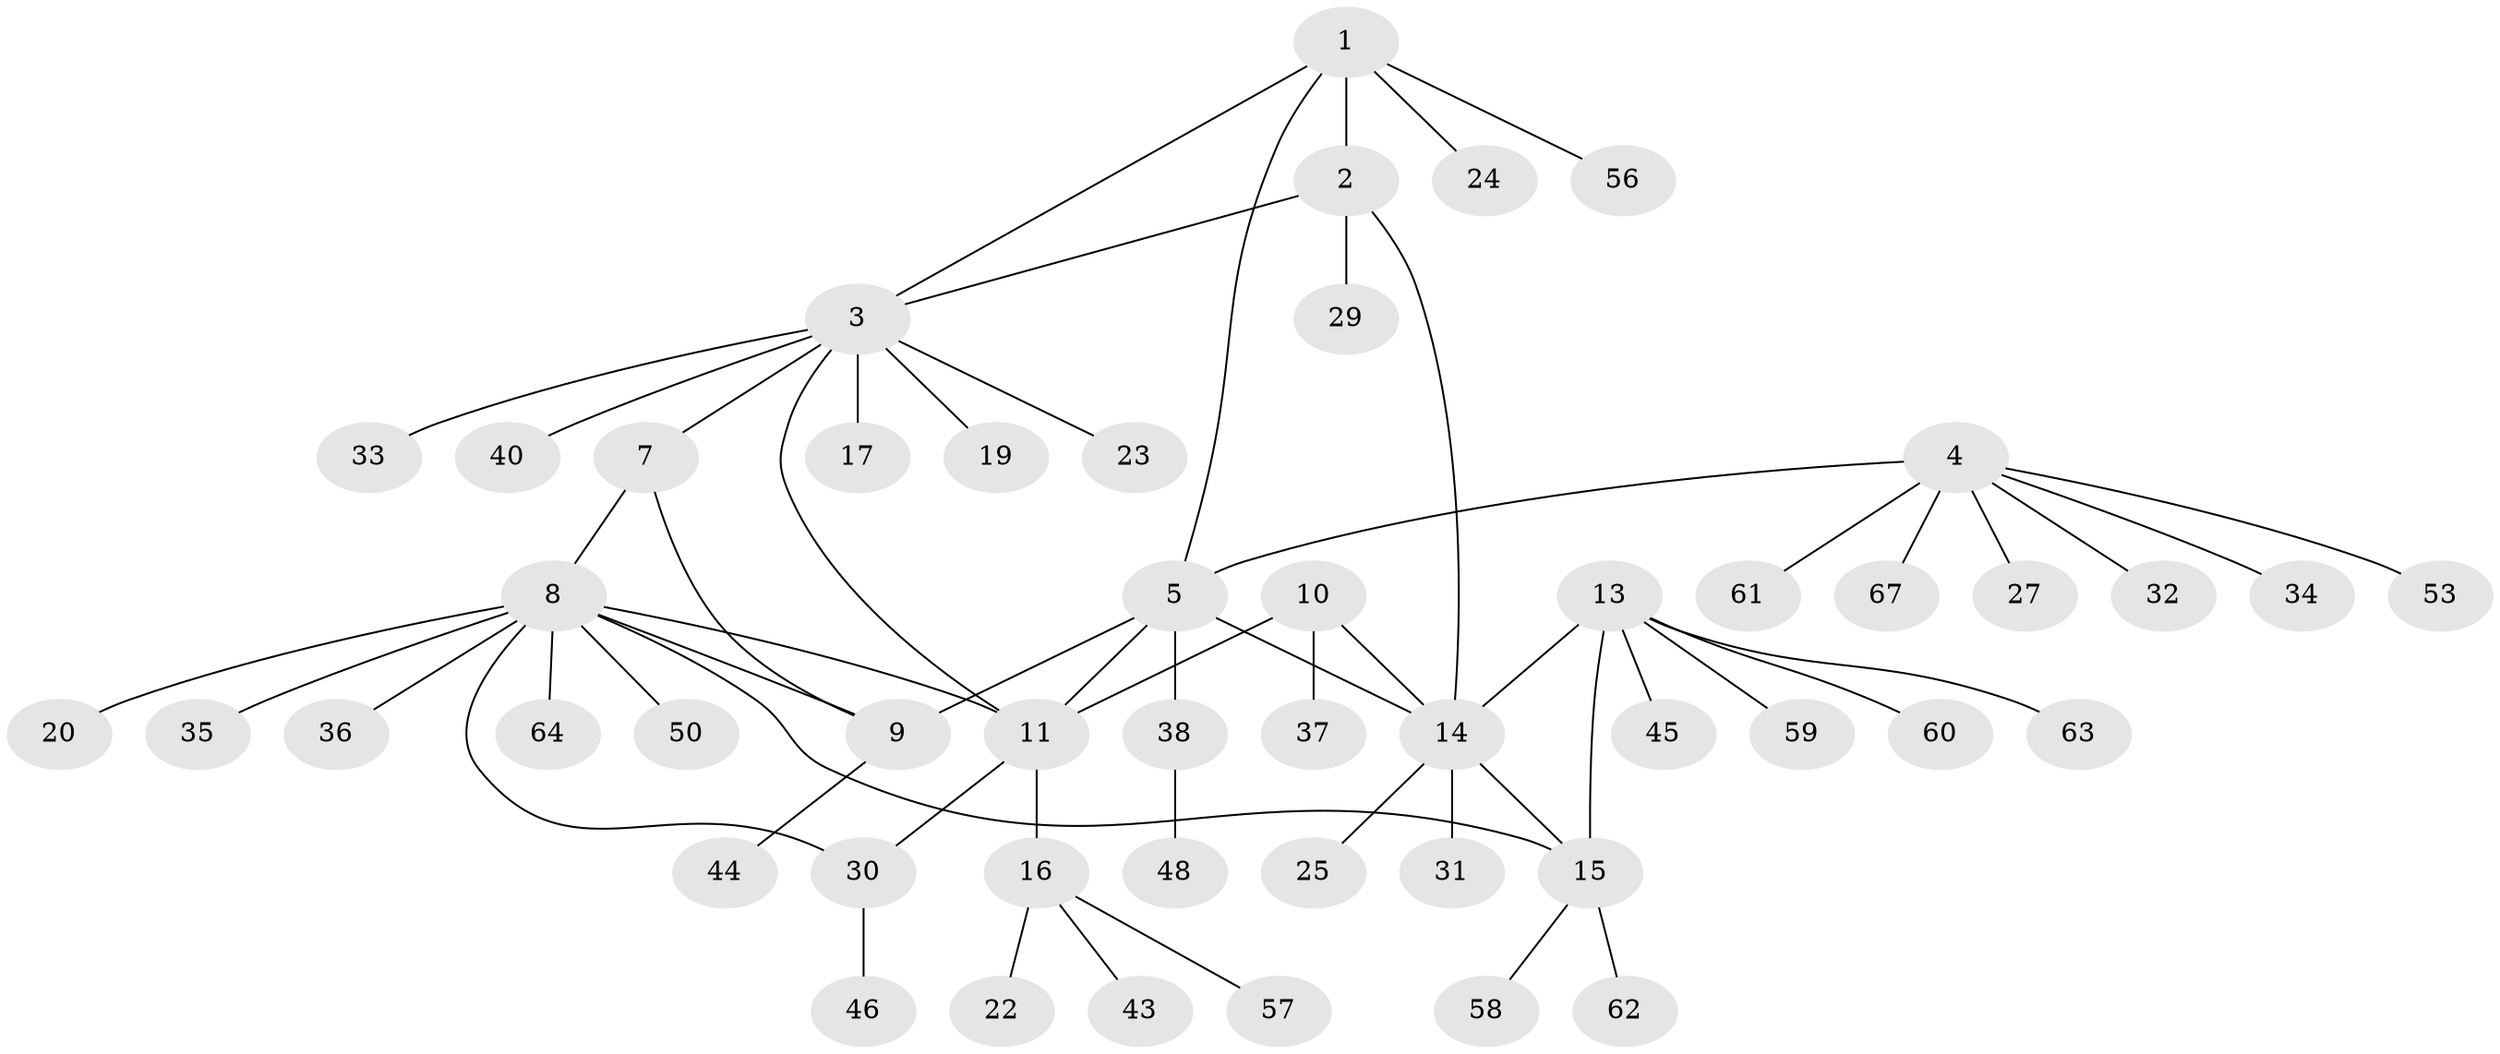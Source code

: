 // original degree distribution, {6: 0.05970149253731343, 4: 0.05970149253731343, 10: 0.014925373134328358, 9: 0.014925373134328358, 5: 0.04477611940298507, 3: 0.04477611940298507, 11: 0.014925373134328358, 8: 0.014925373134328358, 2: 0.07462686567164178, 1: 0.6567164179104478}
// Generated by graph-tools (version 1.1) at 2025/42/03/06/25 10:42:15]
// undirected, 50 vertices, 59 edges
graph export_dot {
graph [start="1"]
  node [color=gray90,style=filled];
  1 [super="+39"];
  2;
  3 [super="+55"];
  4 [super="+28"];
  5 [super="+6"];
  7;
  8 [super="+51"];
  9 [super="+47"];
  10 [super="+26"];
  11 [super="+12"];
  13 [super="+18"];
  14 [super="+65"];
  15 [super="+52"];
  16 [super="+21"];
  17 [super="+54"];
  19;
  20;
  22;
  23;
  24;
  25;
  27 [super="+42"];
  29;
  30 [super="+66"];
  31;
  32;
  33;
  34;
  35;
  36;
  37 [super="+41"];
  38 [super="+49"];
  40;
  43;
  44;
  45;
  46;
  48;
  50;
  53;
  56;
  57;
  58;
  59;
  60;
  61;
  62;
  63;
  64;
  67;
  1 -- 2;
  1 -- 3;
  1 -- 5;
  1 -- 24;
  1 -- 56;
  2 -- 3;
  2 -- 14;
  2 -- 29;
  3 -- 7;
  3 -- 17;
  3 -- 19;
  3 -- 23;
  3 -- 33;
  3 -- 40;
  3 -- 11;
  4 -- 5 [weight=2];
  4 -- 27;
  4 -- 32;
  4 -- 34;
  4 -- 53;
  4 -- 61;
  4 -- 67;
  5 -- 38;
  5 -- 9;
  5 -- 11;
  5 -- 14;
  7 -- 8;
  7 -- 9;
  8 -- 9;
  8 -- 11;
  8 -- 15;
  8 -- 20;
  8 -- 30;
  8 -- 35;
  8 -- 36;
  8 -- 50;
  8 -- 64;
  9 -- 44;
  10 -- 11 [weight=2];
  10 -- 14;
  10 -- 37;
  11 -- 16;
  11 -- 30;
  13 -- 14;
  13 -- 15;
  13 -- 45;
  13 -- 59;
  13 -- 63;
  13 -- 60;
  14 -- 15;
  14 -- 25;
  14 -- 31;
  15 -- 58;
  15 -- 62;
  16 -- 22;
  16 -- 57;
  16 -- 43;
  30 -- 46;
  38 -- 48;
}
